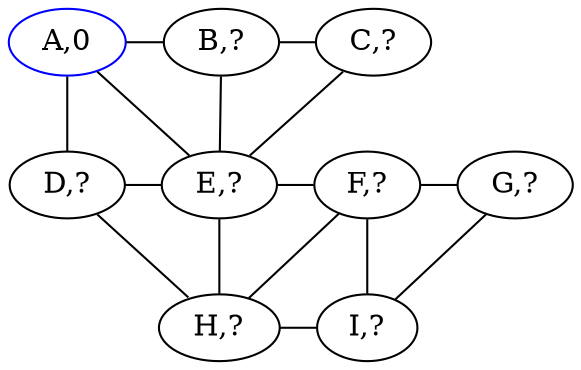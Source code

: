 graph G {
      ratio="compress";
      node [ width=.1 height=.1 ];

      A [label="A,0", color="blue"]
      B [label="B,?"]
      C [label="C,?"]
      D [label="D,?"]
      E [label="E,?"]
      F [label="F,?"]
      G [label="G,?"]
      H [label="H,?"]
      I [label="I,?"]

      A -- B -- C;
      A -- D -- E -- F -- G -- I;
      D -- H -- I;

      A -- E -- C;
      B -- E -- H;
      H -- F -- I;

      { rank=same; A B C }
      { rank=same; D E F G }
      { rank=same; H I }
}